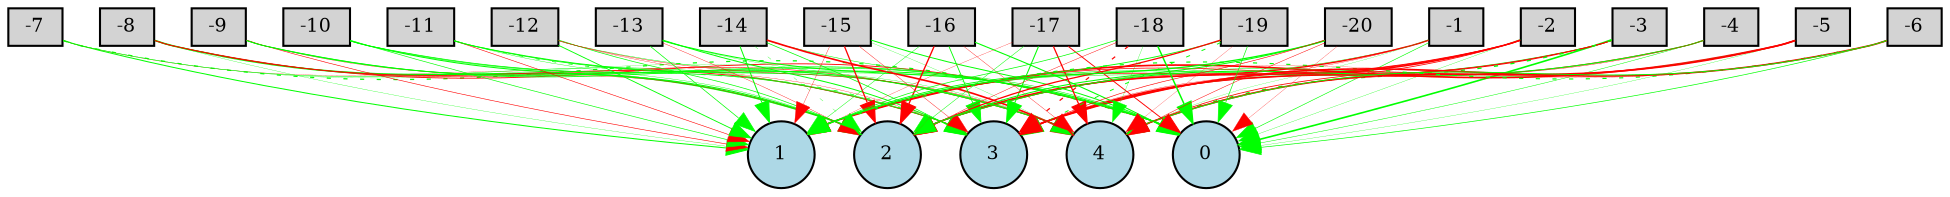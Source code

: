 digraph {
	node [fontsize=9 height=0.2 shape=circle width=0.2]
	-1 [fillcolor=lightgray shape=box style=filled]
	-2 [fillcolor=lightgray shape=box style=filled]
	-3 [fillcolor=lightgray shape=box style=filled]
	-4 [fillcolor=lightgray shape=box style=filled]
	-5 [fillcolor=lightgray shape=box style=filled]
	-6 [fillcolor=lightgray shape=box style=filled]
	-7 [fillcolor=lightgray shape=box style=filled]
	-8 [fillcolor=lightgray shape=box style=filled]
	-9 [fillcolor=lightgray shape=box style=filled]
	-10 [fillcolor=lightgray shape=box style=filled]
	-11 [fillcolor=lightgray shape=box style=filled]
	-12 [fillcolor=lightgray shape=box style=filled]
	-13 [fillcolor=lightgray shape=box style=filled]
	-14 [fillcolor=lightgray shape=box style=filled]
	-15 [fillcolor=lightgray shape=box style=filled]
	-16 [fillcolor=lightgray shape=box style=filled]
	-17 [fillcolor=lightgray shape=box style=filled]
	-18 [fillcolor=lightgray shape=box style=filled]
	-19 [fillcolor=lightgray shape=box style=filled]
	-20 [fillcolor=lightgray shape=box style=filled]
	0 [fillcolor=lightblue style=filled]
	1 [fillcolor=lightblue style=filled]
	2 [fillcolor=lightblue style=filled]
	3 [fillcolor=lightblue style=filled]
	4 [fillcolor=lightblue style=filled]
	-1 -> 0 [color=green penwidth=0.2927882989003928 style=solid]
	-1 -> 1 [color=green penwidth=0.23420912336177133 style=solid]
	-1 -> 2 [color=red penwidth=0.6681040881009273 style=solid]
	-1 -> 3 [color=red penwidth=0.16781299986796977 style=solid]
	-1 -> 4 [color=green penwidth=0.1063513792309055 style=solid]
	-2 -> 0 [color=green penwidth=0.14164957252200486 style=solid]
	-2 -> 1 [color=red penwidth=0.4360989581457062 style=solid]
	-2 -> 2 [color=red penwidth=0.4989545714411743 style=solid]
	-2 -> 3 [color=red penwidth=0.7635502168554261 style=solid]
	-2 -> 4 [color=red penwidth=0.3837001061672798 style=solid]
	-3 -> 0 [color=green penwidth=0.7807725708114971 style=solid]
	-3 -> 1 [color=green penwidth=0.33070250455767597 style=solid]
	-3 -> 2 [color=red penwidth=0.3487888543556005 style=solid]
	-3 -> 3 [color=red penwidth=0.4996276301070205 style=solid]
	-3 -> 4 [color=green penwidth=0.6660995472640978 style=dotted]
	-4 -> 0 [color=green penwidth=0.23196528676635722 style=solid]
	-4 -> 1 [color=red penwidth=0.3479309448282022 style=solid]
	-4 -> 2 [color=green penwidth=0.505417082777935 style=solid]
	-4 -> 3 [color=green penwidth=0.1086893145873991 style=solid]
	-4 -> 4 [color=red penwidth=0.19183078297458966 style=solid]
	-5 -> 0 [color=green penwidth=0.12956011929199407 style=solid]
	-5 -> 1 [color=red penwidth=0.7996676729145129 style=solid]
	-5 -> 2 [color=green penwidth=0.23777109050877585 style=solid]
	-5 -> 3 [color=red penwidth=0.4720996273026985 style=solid]
	-5 -> 4 [color=red penwidth=0.7572512487653007 style=solid]
	-6 -> 0 [color=green penwidth=0.3280077207769164 style=solid]
	-6 -> 1 [color=green penwidth=0.5598238910816398 style=dotted]
	-6 -> 2 [color=red penwidth=0.10865783418236444 style=solid]
	-6 -> 3 [color=red penwidth=0.7817226815429535 style=solid]
	-6 -> 4 [color=green penwidth=0.4377586397875557 style=solid]
	-7 -> 0 [color=green penwidth=0.5971522195827299 style=dotted]
	-7 -> 1 [color=green penwidth=0.48515211578069906 style=solid]
	-7 -> 2 [color=red penwidth=0.11050496548553274 style=solid]
	-7 -> 3 [color=green penwidth=0.2533911965101242 style=solid]
	-7 -> 4 [color=green penwidth=0.11475455240396279 style=solid]
	-8 -> 0 [color=red penwidth=0.4188911180973446 style=solid]
	-8 -> 1 [color=green penwidth=0.13675908706635842 style=solid]
	-8 -> 2 [color=green penwidth=0.7578636620078558 style=solid]
	-8 -> 3 [color=red penwidth=0.4178708162307778 style=solid]
	-8 -> 4 [color=red penwidth=0.26905480570086815 style=solid]
	-9 -> 0 [color=green penwidth=0.3922627894375339 style=solid]
	-9 -> 1 [color=red penwidth=0.2813488040399418 style=solid]
	-9 -> 2 [color=red penwidth=0.15830680913331407 style=solid]
	-9 -> 3 [color=green penwidth=0.2731741217345651 style=solid]
	-9 -> 4 [color=green penwidth=0.4056192216196265 style=solid]
	-10 -> 0 [color=green penwidth=0.33368255043259076 style=solid]
	-10 -> 1 [color=green penwidth=0.31050083282515784 style=solid]
	-10 -> 2 [color=green penwidth=0.503284469909663 style=solid]
	-10 -> 3 [color=green penwidth=0.2346731158487909 style=solid]
	-10 -> 4 [color=green penwidth=0.23372581772889886 style=solid]
	-11 -> 0 [color=green penwidth=0.449333695374327 style=solid]
	-11 -> 1 [color=red penwidth=0.27233622533353896 style=solid]
	-11 -> 2 [color=green penwidth=0.18231981259959912 style=solid]
	-11 -> 3 [color=green penwidth=0.35053774384690517 style=dotted]
	-11 -> 4 [color=green penwidth=0.4040111920957774 style=solid]
	-12 -> 0 [color=green penwidth=0.21226067743115098 style=solid]
	-12 -> 1 [color=green penwidth=0.4229804587402439 style=solid]
	-12 -> 2 [color=green penwidth=0.3336673468485931 style=solid]
	-12 -> 3 [color=red penwidth=0.1398982728881435 style=solid]
	-12 -> 4 [color=red penwidth=0.189538918114331 style=solid]
	-13 -> 0 [color=green penwidth=0.49856329372128494 style=solid]
	-13 -> 1 [color=green penwidth=0.34016484856004664 style=solid]
	-13 -> 2 [color=red penwidth=0.18017595737582504 style=solid]
	-13 -> 3 [color=green penwidth=0.47376883547396054 style=solid]
	-13 -> 4 [color=green penwidth=0.14406710177742066 style=solid]
	-14 -> 0 [color=green penwidth=0.2547575206701269 style=solid]
	-14 -> 1 [color=green penwidth=0.4753861984262253 style=solid]
	-14 -> 2 [color=green penwidth=0.15209453295621933 style=dotted]
	-14 -> 3 [color=green penwidth=0.3508609704597254 style=solid]
	-14 -> 4 [color=red penwidth=0.7850778733775275 style=solid]
	-15 -> 0 [color=green penwidth=0.4683553107326168 style=solid]
	-15 -> 1 [color=red penwidth=0.15930643663238747 style=solid]
	-15 -> 2 [color=red penwidth=0.6150386039868053 style=solid]
	-15 -> 3 [color=red penwidth=0.18904852326466437 style=solid]
	-15 -> 4 [color=green penwidth=0.12546731377303977 style=solid]
	-16 -> 0 [color=green penwidth=0.5207617761462993 style=solid]
	-16 -> 1 [color=green penwidth=0.21629289024226178 style=solid]
	-16 -> 2 [color=red penwidth=0.6471090205739076 style=solid]
	-16 -> 3 [color=green penwidth=0.41604787428590595 style=solid]
	-16 -> 4 [color=red penwidth=0.17335574619357474 style=solid]
	-17 -> 0 [color=red penwidth=0.4481661502544254 style=solid]
	-17 -> 1 [color=red penwidth=0.13171536071502582 style=solid]
	-17 -> 2 [color=green penwidth=0.22796398825057748 style=solid]
	-17 -> 3 [color=green penwidth=0.49859594917029715 style=solid]
	-17 -> 4 [color=red penwidth=0.6018002796311156 style=solid]
	-18 -> 0 [color=green penwidth=0.712179058590548 style=solid]
	-18 -> 1 [color=green penwidth=0.33950436014603125 style=solid]
	-18 -> 2 [color=red penwidth=0.2093420369732768 style=solid]
	-18 -> 3 [color=red penwidth=0.5778701541713617 style=dotted]
	-18 -> 4 [color=green penwidth=0.14122055373496772 style=solid]
	-19 -> 0 [color=green penwidth=0.31055839466277346 style=solid]
	-19 -> 1 [color=green penwidth=0.42608496414261987 style=solid]
	-19 -> 2 [color=red penwidth=0.6050409824541562 style=solid]
	-19 -> 3 [color=green penwidth=0.450420487422478 style=dotted]
	-19 -> 4 [color=red penwidth=0.10799221303286657 style=solid]
	-20 -> 0 [color=red penwidth=0.1206674375294126 style=solid]
	-20 -> 1 [color=green penwidth=0.6247991546114247 style=solid]
	-20 -> 2 [color=green penwidth=0.4910091064061757 style=solid]
	-20 -> 3 [color=red penwidth=0.2933295086733855 style=solid]
	-20 -> 4 [color=red penwidth=0.22993176961851108 style=solid]
}
